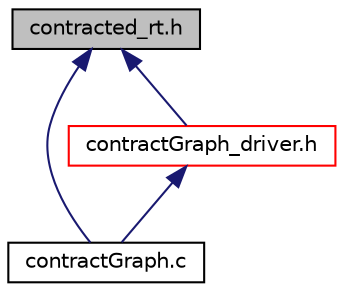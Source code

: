 digraph "contracted_rt.h"
{
  edge [fontname="Helvetica",fontsize="10",labelfontname="Helvetica",labelfontsize="10"];
  node [fontname="Helvetica",fontsize="10",shape=record];
  Node4 [label="contracted_rt.h",height=0.2,width=0.4,color="black", fillcolor="grey75", style="filled", fontcolor="black"];
  Node4 -> Node5 [dir="back",color="midnightblue",fontsize="10",style="solid",fontname="Helvetica"];
  Node5 [label="contractGraph.c",height=0.2,width=0.4,color="black", fillcolor="white", style="filled",URL="$contractGraph_8c.html"];
  Node4 -> Node6 [dir="back",color="midnightblue",fontsize="10",style="solid",fontname="Helvetica"];
  Node6 [label="contractGraph_driver.h",height=0.2,width=0.4,color="red", fillcolor="white", style="filled",URL="$contractGraph__driver_8h.html"];
  Node6 -> Node5 [dir="back",color="midnightblue",fontsize="10",style="solid",fontname="Helvetica"];
}
